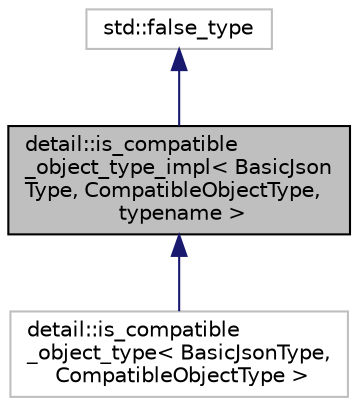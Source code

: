 digraph "detail::is_compatible_object_type_impl&lt; BasicJsonType, CompatibleObjectType, typename &gt;"
{
 // LATEX_PDF_SIZE
  edge [fontname="Helvetica",fontsize="10",labelfontname="Helvetica",labelfontsize="10"];
  node [fontname="Helvetica",fontsize="10",shape=record];
  Node1 [label="detail::is_compatible\l_object_type_impl\< BasicJson\lType, CompatibleObjectType,\l typename \>",height=0.2,width=0.4,color="black", fillcolor="grey75", style="filled", fontcolor="black",tooltip=" "];
  Node2 -> Node1 [dir="back",color="midnightblue",fontsize="10",style="solid",fontname="Helvetica"];
  Node2 [label="std::false_type",height=0.2,width=0.4,color="grey75", fillcolor="white", style="filled",tooltip=" "];
  Node1 -> Node3 [dir="back",color="midnightblue",fontsize="10",style="solid",fontname="Helvetica"];
  Node3 [label="detail::is_compatible\l_object_type\< BasicJsonType,\l CompatibleObjectType \>",height=0.2,width=0.4,color="grey75", fillcolor="white", style="filled",URL="$structdetail_1_1is__compatible__object__type.html",tooltip=" "];
}
